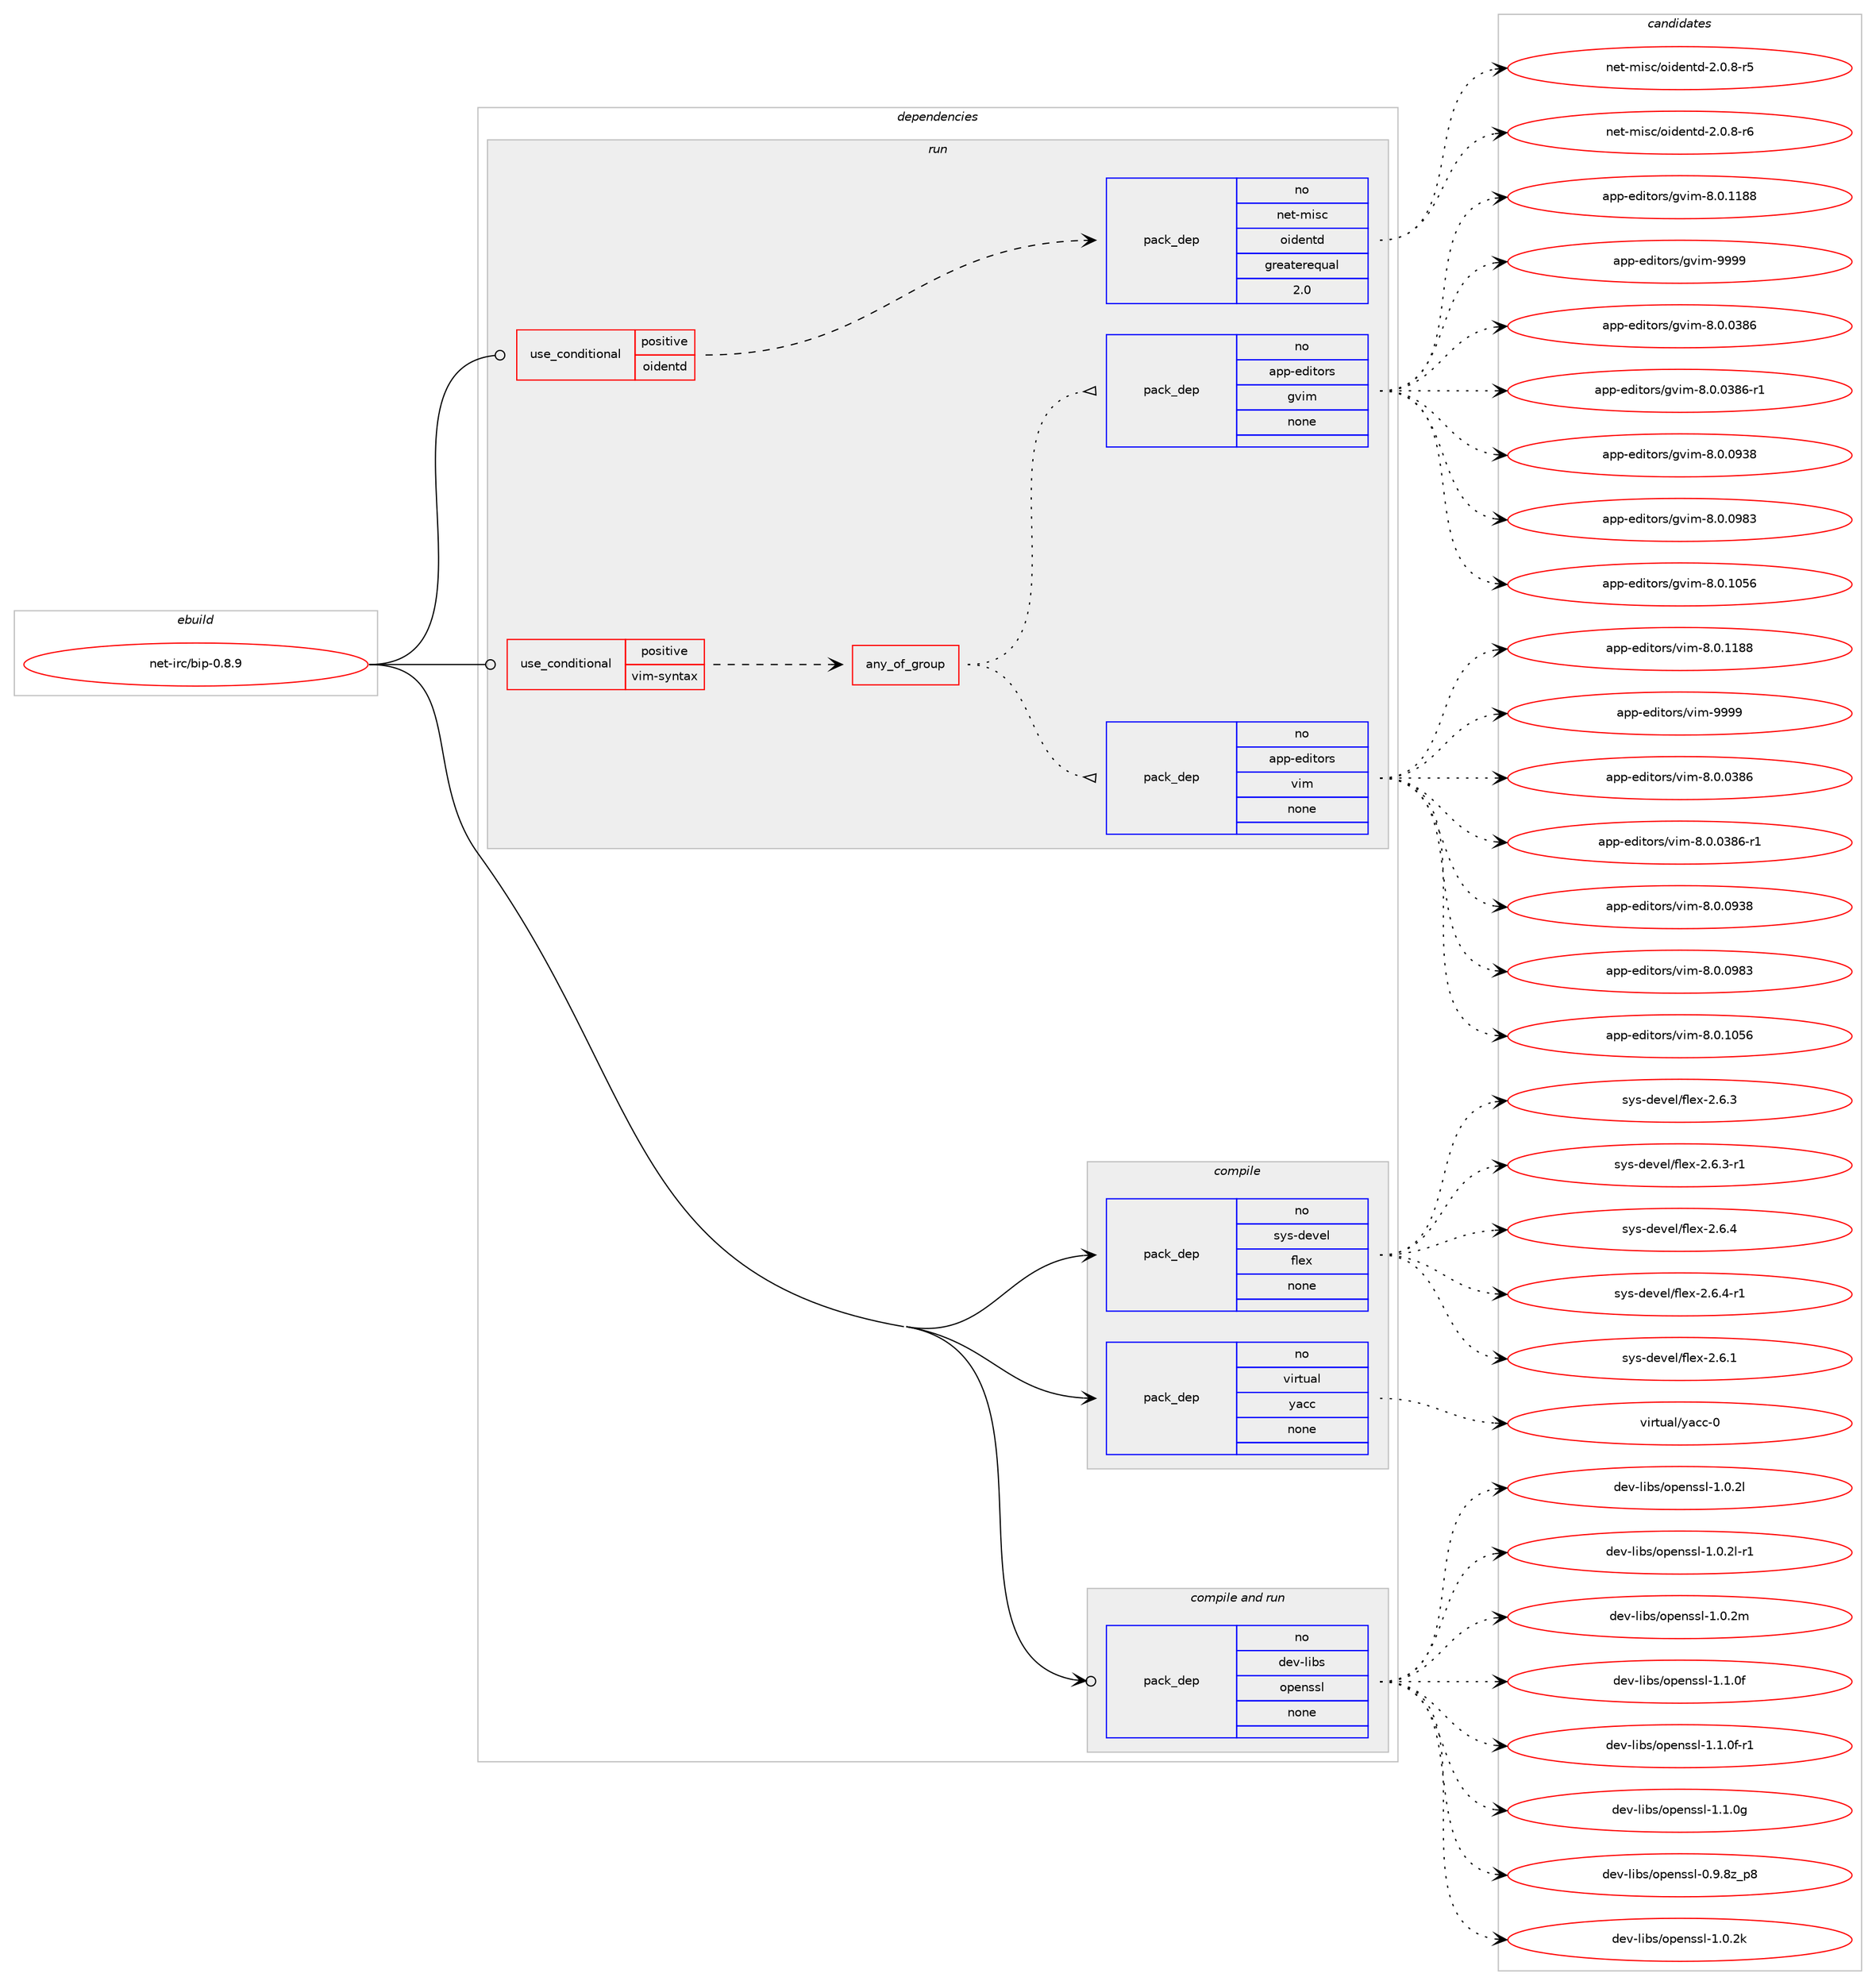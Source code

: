 digraph prolog {

# *************
# Graph options
# *************

newrank=true;
concentrate=true;
compound=true;
graph [rankdir=LR,fontname=Helvetica,fontsize=10,ranksep=1.5];#, ranksep=2.5, nodesep=0.2];
edge  [arrowhead=vee];
node  [fontname=Helvetica,fontsize=10];

# **********
# The ebuild
# **********

subgraph cluster_leftcol {
color=gray;
rank=same;
label=<<i>ebuild</i>>;
id [label="net-irc/bip-0.8.9", color=red, width=4, href="../net-irc/bip-0.8.9.svg"];
}

# ****************
# The dependencies
# ****************

subgraph cluster_midcol {
color=gray;
label=<<i>dependencies</i>>;
subgraph cluster_compile {
fillcolor="#eeeeee";
style=filled;
label=<<i>compile</i>>;
subgraph pack304724 {
dependency413948 [label=<<TABLE BORDER="0" CELLBORDER="1" CELLSPACING="0" CELLPADDING="4" WIDTH="220"><TR><TD ROWSPAN="6" CELLPADDING="30">pack_dep</TD></TR><TR><TD WIDTH="110">no</TD></TR><TR><TD>sys-devel</TD></TR><TR><TD>flex</TD></TR><TR><TD>none</TD></TR><TR><TD></TD></TR></TABLE>>, shape=none, color=blue];
}
id:e -> dependency413948:w [weight=20,style="solid",arrowhead="vee"];
subgraph pack304725 {
dependency413949 [label=<<TABLE BORDER="0" CELLBORDER="1" CELLSPACING="0" CELLPADDING="4" WIDTH="220"><TR><TD ROWSPAN="6" CELLPADDING="30">pack_dep</TD></TR><TR><TD WIDTH="110">no</TD></TR><TR><TD>virtual</TD></TR><TR><TD>yacc</TD></TR><TR><TD>none</TD></TR><TR><TD></TD></TR></TABLE>>, shape=none, color=blue];
}
id:e -> dependency413949:w [weight=20,style="solid",arrowhead="vee"];
}
subgraph cluster_compileandrun {
fillcolor="#eeeeee";
style=filled;
label=<<i>compile and run</i>>;
subgraph pack304726 {
dependency413950 [label=<<TABLE BORDER="0" CELLBORDER="1" CELLSPACING="0" CELLPADDING="4" WIDTH="220"><TR><TD ROWSPAN="6" CELLPADDING="30">pack_dep</TD></TR><TR><TD WIDTH="110">no</TD></TR><TR><TD>dev-libs</TD></TR><TR><TD>openssl</TD></TR><TR><TD>none</TD></TR><TR><TD></TD></TR></TABLE>>, shape=none, color=blue];
}
id:e -> dependency413950:w [weight=20,style="solid",arrowhead="odotvee"];
}
subgraph cluster_run {
fillcolor="#eeeeee";
style=filled;
label=<<i>run</i>>;
subgraph cond102350 {
dependency413951 [label=<<TABLE BORDER="0" CELLBORDER="1" CELLSPACING="0" CELLPADDING="4"><TR><TD ROWSPAN="3" CELLPADDING="10">use_conditional</TD></TR><TR><TD>positive</TD></TR><TR><TD>oidentd</TD></TR></TABLE>>, shape=none, color=red];
subgraph pack304727 {
dependency413952 [label=<<TABLE BORDER="0" CELLBORDER="1" CELLSPACING="0" CELLPADDING="4" WIDTH="220"><TR><TD ROWSPAN="6" CELLPADDING="30">pack_dep</TD></TR><TR><TD WIDTH="110">no</TD></TR><TR><TD>net-misc</TD></TR><TR><TD>oidentd</TD></TR><TR><TD>greaterequal</TD></TR><TR><TD>2.0</TD></TR></TABLE>>, shape=none, color=blue];
}
dependency413951:e -> dependency413952:w [weight=20,style="dashed",arrowhead="vee"];
}
id:e -> dependency413951:w [weight=20,style="solid",arrowhead="odot"];
subgraph cond102351 {
dependency413953 [label=<<TABLE BORDER="0" CELLBORDER="1" CELLSPACING="0" CELLPADDING="4"><TR><TD ROWSPAN="3" CELLPADDING="10">use_conditional</TD></TR><TR><TD>positive</TD></TR><TR><TD>vim-syntax</TD></TR></TABLE>>, shape=none, color=red];
subgraph any6685 {
dependency413954 [label=<<TABLE BORDER="0" CELLBORDER="1" CELLSPACING="0" CELLPADDING="4"><TR><TD CELLPADDING="10">any_of_group</TD></TR></TABLE>>, shape=none, color=red];subgraph pack304728 {
dependency413955 [label=<<TABLE BORDER="0" CELLBORDER="1" CELLSPACING="0" CELLPADDING="4" WIDTH="220"><TR><TD ROWSPAN="6" CELLPADDING="30">pack_dep</TD></TR><TR><TD WIDTH="110">no</TD></TR><TR><TD>app-editors</TD></TR><TR><TD>vim</TD></TR><TR><TD>none</TD></TR><TR><TD></TD></TR></TABLE>>, shape=none, color=blue];
}
dependency413954:e -> dependency413955:w [weight=20,style="dotted",arrowhead="oinv"];
subgraph pack304729 {
dependency413956 [label=<<TABLE BORDER="0" CELLBORDER="1" CELLSPACING="0" CELLPADDING="4" WIDTH="220"><TR><TD ROWSPAN="6" CELLPADDING="30">pack_dep</TD></TR><TR><TD WIDTH="110">no</TD></TR><TR><TD>app-editors</TD></TR><TR><TD>gvim</TD></TR><TR><TD>none</TD></TR><TR><TD></TD></TR></TABLE>>, shape=none, color=blue];
}
dependency413954:e -> dependency413956:w [weight=20,style="dotted",arrowhead="oinv"];
}
dependency413953:e -> dependency413954:w [weight=20,style="dashed",arrowhead="vee"];
}
id:e -> dependency413953:w [weight=20,style="solid",arrowhead="odot"];
}
}

# **************
# The candidates
# **************

subgraph cluster_choices {
rank=same;
color=gray;
label=<<i>candidates</i>>;

subgraph choice304724 {
color=black;
nodesep=1;
choice1151211154510010111810110847102108101120455046544649 [label="sys-devel/flex-2.6.1", color=red, width=4,href="../sys-devel/flex-2.6.1.svg"];
choice1151211154510010111810110847102108101120455046544651 [label="sys-devel/flex-2.6.3", color=red, width=4,href="../sys-devel/flex-2.6.3.svg"];
choice11512111545100101118101108471021081011204550465446514511449 [label="sys-devel/flex-2.6.3-r1", color=red, width=4,href="../sys-devel/flex-2.6.3-r1.svg"];
choice1151211154510010111810110847102108101120455046544652 [label="sys-devel/flex-2.6.4", color=red, width=4,href="../sys-devel/flex-2.6.4.svg"];
choice11512111545100101118101108471021081011204550465446524511449 [label="sys-devel/flex-2.6.4-r1", color=red, width=4,href="../sys-devel/flex-2.6.4-r1.svg"];
dependency413948:e -> choice1151211154510010111810110847102108101120455046544649:w [style=dotted,weight="100"];
dependency413948:e -> choice1151211154510010111810110847102108101120455046544651:w [style=dotted,weight="100"];
dependency413948:e -> choice11512111545100101118101108471021081011204550465446514511449:w [style=dotted,weight="100"];
dependency413948:e -> choice1151211154510010111810110847102108101120455046544652:w [style=dotted,weight="100"];
dependency413948:e -> choice11512111545100101118101108471021081011204550465446524511449:w [style=dotted,weight="100"];
}
subgraph choice304725 {
color=black;
nodesep=1;
choice11810511411611797108471219799994548 [label="virtual/yacc-0", color=red, width=4,href="../virtual/yacc-0.svg"];
dependency413949:e -> choice11810511411611797108471219799994548:w [style=dotted,weight="100"];
}
subgraph choice304726 {
color=black;
nodesep=1;
choice1001011184510810598115471111121011101151151084548465746561229511256 [label="dev-libs/openssl-0.9.8z_p8", color=red, width=4,href="../dev-libs/openssl-0.9.8z_p8.svg"];
choice100101118451081059811547111112101110115115108454946484650107 [label="dev-libs/openssl-1.0.2k", color=red, width=4,href="../dev-libs/openssl-1.0.2k.svg"];
choice100101118451081059811547111112101110115115108454946484650108 [label="dev-libs/openssl-1.0.2l", color=red, width=4,href="../dev-libs/openssl-1.0.2l.svg"];
choice1001011184510810598115471111121011101151151084549464846501084511449 [label="dev-libs/openssl-1.0.2l-r1", color=red, width=4,href="../dev-libs/openssl-1.0.2l-r1.svg"];
choice100101118451081059811547111112101110115115108454946484650109 [label="dev-libs/openssl-1.0.2m", color=red, width=4,href="../dev-libs/openssl-1.0.2m.svg"];
choice100101118451081059811547111112101110115115108454946494648102 [label="dev-libs/openssl-1.1.0f", color=red, width=4,href="../dev-libs/openssl-1.1.0f.svg"];
choice1001011184510810598115471111121011101151151084549464946481024511449 [label="dev-libs/openssl-1.1.0f-r1", color=red, width=4,href="../dev-libs/openssl-1.1.0f-r1.svg"];
choice100101118451081059811547111112101110115115108454946494648103 [label="dev-libs/openssl-1.1.0g", color=red, width=4,href="../dev-libs/openssl-1.1.0g.svg"];
dependency413950:e -> choice1001011184510810598115471111121011101151151084548465746561229511256:w [style=dotted,weight="100"];
dependency413950:e -> choice100101118451081059811547111112101110115115108454946484650107:w [style=dotted,weight="100"];
dependency413950:e -> choice100101118451081059811547111112101110115115108454946484650108:w [style=dotted,weight="100"];
dependency413950:e -> choice1001011184510810598115471111121011101151151084549464846501084511449:w [style=dotted,weight="100"];
dependency413950:e -> choice100101118451081059811547111112101110115115108454946484650109:w [style=dotted,weight="100"];
dependency413950:e -> choice100101118451081059811547111112101110115115108454946494648102:w [style=dotted,weight="100"];
dependency413950:e -> choice1001011184510810598115471111121011101151151084549464946481024511449:w [style=dotted,weight="100"];
dependency413950:e -> choice100101118451081059811547111112101110115115108454946494648103:w [style=dotted,weight="100"];
}
subgraph choice304727 {
color=black;
nodesep=1;
choice1101011164510910511599471111051001011101161004550464846564511453 [label="net-misc/oidentd-2.0.8-r5", color=red, width=4,href="../net-misc/oidentd-2.0.8-r5.svg"];
choice1101011164510910511599471111051001011101161004550464846564511454 [label="net-misc/oidentd-2.0.8-r6", color=red, width=4,href="../net-misc/oidentd-2.0.8-r6.svg"];
dependency413952:e -> choice1101011164510910511599471111051001011101161004550464846564511453:w [style=dotted,weight="100"];
dependency413952:e -> choice1101011164510910511599471111051001011101161004550464846564511454:w [style=dotted,weight="100"];
}
subgraph choice304728 {
color=black;
nodesep=1;
choice971121124510110010511611111411547118105109455646484648515654 [label="app-editors/vim-8.0.0386", color=red, width=4,href="../app-editors/vim-8.0.0386.svg"];
choice9711211245101100105116111114115471181051094556464846485156544511449 [label="app-editors/vim-8.0.0386-r1", color=red, width=4,href="../app-editors/vim-8.0.0386-r1.svg"];
choice971121124510110010511611111411547118105109455646484648575156 [label="app-editors/vim-8.0.0938", color=red, width=4,href="../app-editors/vim-8.0.0938.svg"];
choice971121124510110010511611111411547118105109455646484648575651 [label="app-editors/vim-8.0.0983", color=red, width=4,href="../app-editors/vim-8.0.0983.svg"];
choice971121124510110010511611111411547118105109455646484649485354 [label="app-editors/vim-8.0.1056", color=red, width=4,href="../app-editors/vim-8.0.1056.svg"];
choice971121124510110010511611111411547118105109455646484649495656 [label="app-editors/vim-8.0.1188", color=red, width=4,href="../app-editors/vim-8.0.1188.svg"];
choice9711211245101100105116111114115471181051094557575757 [label="app-editors/vim-9999", color=red, width=4,href="../app-editors/vim-9999.svg"];
dependency413955:e -> choice971121124510110010511611111411547118105109455646484648515654:w [style=dotted,weight="100"];
dependency413955:e -> choice9711211245101100105116111114115471181051094556464846485156544511449:w [style=dotted,weight="100"];
dependency413955:e -> choice971121124510110010511611111411547118105109455646484648575156:w [style=dotted,weight="100"];
dependency413955:e -> choice971121124510110010511611111411547118105109455646484648575651:w [style=dotted,weight="100"];
dependency413955:e -> choice971121124510110010511611111411547118105109455646484649485354:w [style=dotted,weight="100"];
dependency413955:e -> choice971121124510110010511611111411547118105109455646484649495656:w [style=dotted,weight="100"];
dependency413955:e -> choice9711211245101100105116111114115471181051094557575757:w [style=dotted,weight="100"];
}
subgraph choice304729 {
color=black;
nodesep=1;
choice971121124510110010511611111411547103118105109455646484648515654 [label="app-editors/gvim-8.0.0386", color=red, width=4,href="../app-editors/gvim-8.0.0386.svg"];
choice9711211245101100105116111114115471031181051094556464846485156544511449 [label="app-editors/gvim-8.0.0386-r1", color=red, width=4,href="../app-editors/gvim-8.0.0386-r1.svg"];
choice971121124510110010511611111411547103118105109455646484648575156 [label="app-editors/gvim-8.0.0938", color=red, width=4,href="../app-editors/gvim-8.0.0938.svg"];
choice971121124510110010511611111411547103118105109455646484648575651 [label="app-editors/gvim-8.0.0983", color=red, width=4,href="../app-editors/gvim-8.0.0983.svg"];
choice971121124510110010511611111411547103118105109455646484649485354 [label="app-editors/gvim-8.0.1056", color=red, width=4,href="../app-editors/gvim-8.0.1056.svg"];
choice971121124510110010511611111411547103118105109455646484649495656 [label="app-editors/gvim-8.0.1188", color=red, width=4,href="../app-editors/gvim-8.0.1188.svg"];
choice9711211245101100105116111114115471031181051094557575757 [label="app-editors/gvim-9999", color=red, width=4,href="../app-editors/gvim-9999.svg"];
dependency413956:e -> choice971121124510110010511611111411547103118105109455646484648515654:w [style=dotted,weight="100"];
dependency413956:e -> choice9711211245101100105116111114115471031181051094556464846485156544511449:w [style=dotted,weight="100"];
dependency413956:e -> choice971121124510110010511611111411547103118105109455646484648575156:w [style=dotted,weight="100"];
dependency413956:e -> choice971121124510110010511611111411547103118105109455646484648575651:w [style=dotted,weight="100"];
dependency413956:e -> choice971121124510110010511611111411547103118105109455646484649485354:w [style=dotted,weight="100"];
dependency413956:e -> choice971121124510110010511611111411547103118105109455646484649495656:w [style=dotted,weight="100"];
dependency413956:e -> choice9711211245101100105116111114115471031181051094557575757:w [style=dotted,weight="100"];
}
}

}
